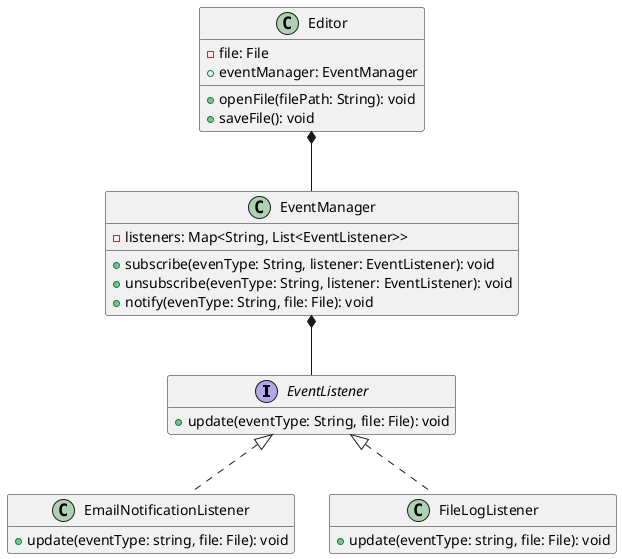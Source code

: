 @startuml
'https://plantuml.com/class-diagram
hide empty members

interface EventListener {
    + update(eventType: String, file: File): void
}

class EmailNotificationListener implements EventListener {
    + update(eventType: string, file: File): void
}

class FileLogListener implements EventListener {
    + update(eventType: string, file: File): void
}

class EventManager {
    - listeners: Map<String, List<EventListener>>

    + subscribe(evenType: String, listener: EventListener): void
    + unsubscribe(evenType: String, listener: EventListener): void
    + notify(evenType: String, file: File): void
}

class Editor {
    - file: File
    + eventManager: EventManager

    + openFile(filePath: String): void
    + saveFile(): void
}

Editor *-- EventManager
EventManager *-- EventListener

@enduml